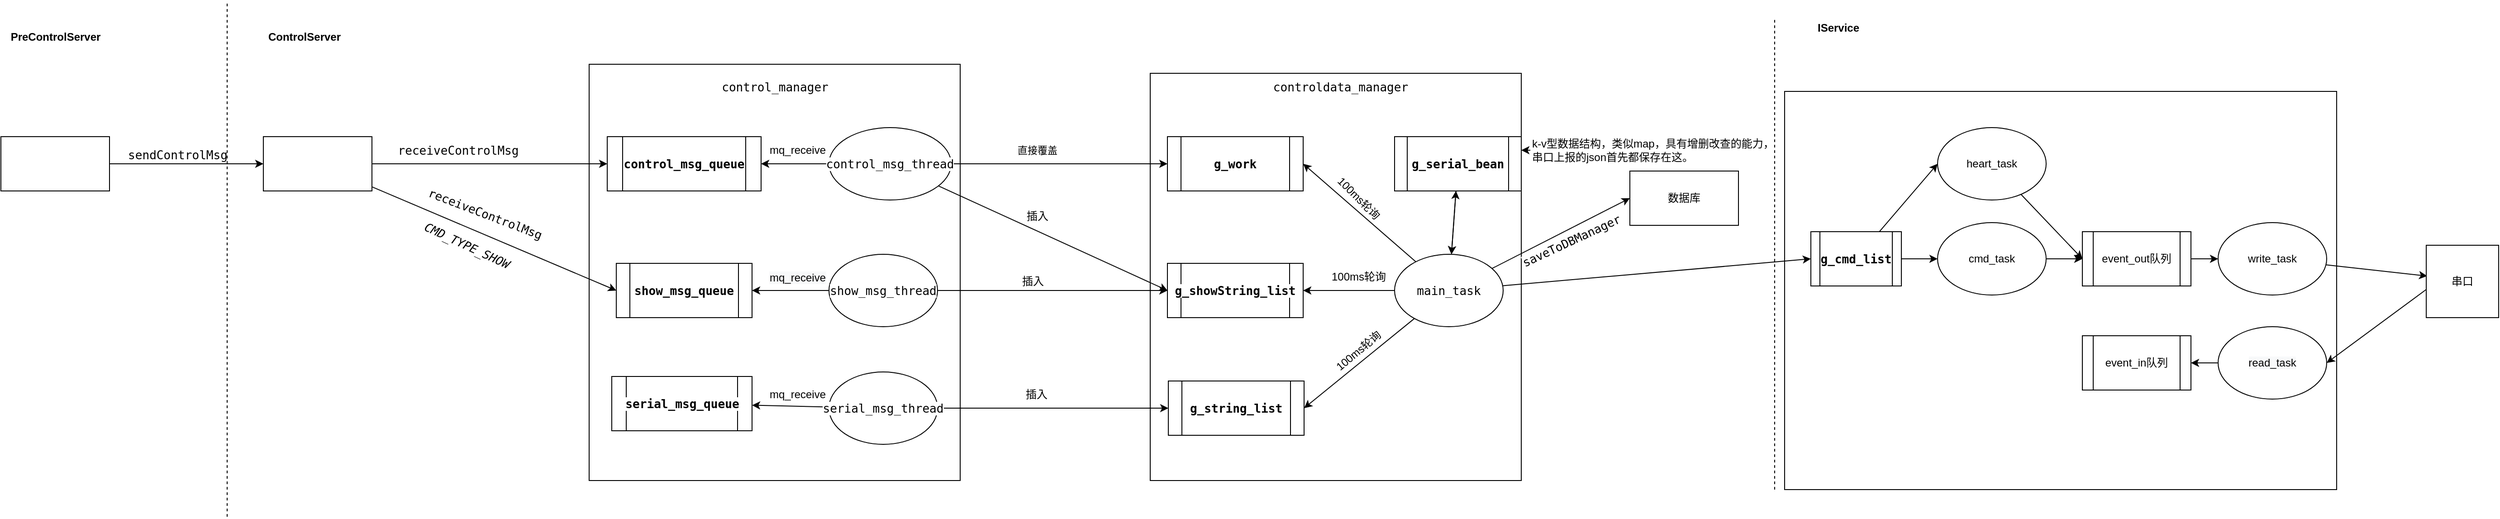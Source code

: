 <mxfile version="14.8.4" type="github">
  <diagram id="GXnI0iMTj2cHC1lOnszO" name="Page-1">
    <mxGraphModel dx="1849" dy="482" grid="1" gridSize="10" guides="1" tooltips="1" connect="1" arrows="1" fold="1" page="1" pageScale="1" pageWidth="827" pageHeight="1169" math="0" shadow="0">
      <root>
        <mxCell id="0" />
        <mxCell id="1" parent="0" />
        <mxCell id="cipxp8mLIuf8oXB83tIg-4" value="" style="rounded=0;whiteSpace=wrap;html=1;align=left;" parent="1" vertex="1">
          <mxGeometry x="1241" y="130" width="610" height="440" as="geometry" />
        </mxCell>
        <mxCell id="vF5ghhq5Yg48Jj5as7LA-7" value="" style="rounded=0;whiteSpace=wrap;html=1;" parent="1" vertex="1">
          <mxGeometry x="540" y="110" width="410" height="450" as="geometry" />
        </mxCell>
        <mxCell id="vF5ghhq5Yg48Jj5as7LA-6" value="" style="rounded=0;whiteSpace=wrap;html=1;" parent="1" vertex="1">
          <mxGeometry x="-80" y="100" width="410" height="460" as="geometry" />
        </mxCell>
        <mxCell id="vF5ghhq5Yg48Jj5as7LA-2" value="&lt;pre style=&quot;background-color: rgb(255 , 255 , 255) ; font-family: &amp;#34;jetbrains mono&amp;#34; , monospace ; font-size: 9.8pt&quot;&gt;control_manager&lt;/pre&gt;" style="text;html=1;align=center;verticalAlign=middle;resizable=0;points=[];autosize=1;strokeColor=none;" parent="1" vertex="1">
          <mxGeometry x="65" y="100" width="120" height="50" as="geometry" />
        </mxCell>
        <mxCell id="JdYMFB5UEBQZJn8opRw6-7" style="rounded=0;orthogonalLoop=1;jettySize=auto;html=1;entryX=0;entryY=0.5;entryDx=0;entryDy=0;" parent="1" source="vF5ghhq5Yg48Jj5as7LA-3" target="JdYMFB5UEBQZJn8opRw6-5" edge="1">
          <mxGeometry relative="1" as="geometry" />
        </mxCell>
        <mxCell id="JdYMFB5UEBQZJn8opRw6-15" style="edgeStyle=none;rounded=0;orthogonalLoop=1;jettySize=auto;html=1;entryX=0;entryY=0.5;entryDx=0;entryDy=0;" parent="1" source="vF5ghhq5Yg48Jj5as7LA-3" target="JdYMFB5UEBQZJn8opRw6-14" edge="1">
          <mxGeometry relative="1" as="geometry" />
        </mxCell>
        <mxCell id="JdYMFB5UEBQZJn8opRw6-89" style="edgeStyle=none;rounded=0;orthogonalLoop=1;jettySize=auto;html=1;" parent="1" source="vF5ghhq5Yg48Jj5as7LA-3" target="JdYMFB5UEBQZJn8opRw6-8" edge="1">
          <mxGeometry relative="1" as="geometry" />
        </mxCell>
        <mxCell id="vF5ghhq5Yg48Jj5as7LA-3" value="&lt;pre style=&quot;background-color: rgb(255 , 255 , 255) ; font-family: &amp;#34;jetbrains mono&amp;#34; , monospace ; font-size: 9.8pt&quot;&gt;control_msg_thread&lt;/pre&gt;" style="ellipse;whiteSpace=wrap;html=1;" parent="1" vertex="1">
          <mxGeometry x="185" y="170" width="135" height="80" as="geometry" />
        </mxCell>
        <mxCell id="JdYMFB5UEBQZJn8opRw6-46" style="edgeStyle=none;rounded=0;orthogonalLoop=1;jettySize=auto;html=1;" parent="1" source="vF5ghhq5Yg48Jj5as7LA-4" target="JdYMFB5UEBQZJn8opRw6-14" edge="1">
          <mxGeometry relative="1" as="geometry" />
        </mxCell>
        <mxCell id="JdYMFB5UEBQZJn8opRw6-91" style="edgeStyle=none;rounded=0;orthogonalLoop=1;jettySize=auto;html=1;entryX=1;entryY=0.5;entryDx=0;entryDy=0;" parent="1" source="vF5ghhq5Yg48Jj5as7LA-4" target="JdYMFB5UEBQZJn8opRw6-40" edge="1">
          <mxGeometry relative="1" as="geometry" />
        </mxCell>
        <mxCell id="vF5ghhq5Yg48Jj5as7LA-4" value="&lt;pre style=&quot;background-color: rgb(255 , 255 , 255) ; font-family: &amp;#34;jetbrains mono&amp;#34; , monospace ; font-size: 9.8pt&quot;&gt;show_msg_thread&lt;/pre&gt;" style="ellipse;whiteSpace=wrap;html=1;" parent="1" vertex="1">
          <mxGeometry x="185" y="310" width="120" height="80" as="geometry" />
        </mxCell>
        <mxCell id="JdYMFB5UEBQZJn8opRw6-63" style="edgeStyle=none;rounded=0;orthogonalLoop=1;jettySize=auto;html=1;entryX=0;entryY=0.5;entryDx=0;entryDy=0;" parent="1" source="vF5ghhq5Yg48Jj5as7LA-5" target="JdYMFB5UEBQZJn8opRw6-62" edge="1">
          <mxGeometry relative="1" as="geometry" />
        </mxCell>
        <mxCell id="JdYMFB5UEBQZJn8opRw6-92" style="edgeStyle=none;rounded=0;orthogonalLoop=1;jettySize=auto;html=1;" parent="1" source="vF5ghhq5Yg48Jj5as7LA-5" target="JdYMFB5UEBQZJn8opRw6-49" edge="1">
          <mxGeometry relative="1" as="geometry" />
        </mxCell>
        <mxCell id="vF5ghhq5Yg48Jj5as7LA-5" value="&lt;pre style=&quot;background-color: rgb(255 , 255 , 255) ; font-family: &amp;#34;jetbrains mono&amp;#34; , monospace ; font-size: 9.8pt&quot;&gt;serial_msg_thread&lt;/pre&gt;" style="ellipse;whiteSpace=wrap;html=1;" parent="1" vertex="1">
          <mxGeometry x="185" y="440" width="120" height="80" as="geometry" />
        </mxCell>
        <mxCell id="JdYMFB5UEBQZJn8opRw6-5" value="&lt;pre style=&quot;background-color: rgb(255 , 255 , 255) ; font-family: &amp;#34;jetbrains mono&amp;#34; , monospace ; font-size: 9.8pt&quot;&gt;&lt;span style=&quot;font-weight: bold&quot;&gt;g_work&lt;/span&gt;&lt;/pre&gt;" style="shape=process;whiteSpace=wrap;html=1;backgroundOutline=1;" parent="1" vertex="1">
          <mxGeometry x="559" y="180" width="150" height="60" as="geometry" />
        </mxCell>
        <mxCell id="JdYMFB5UEBQZJn8opRw6-6" style="rounded=0;orthogonalLoop=1;jettySize=auto;html=1;entryX=1;entryY=0.5;entryDx=0;entryDy=0;" parent="1" source="vF5ghhq5Yg48Jj5as7LA-8" target="JdYMFB5UEBQZJn8opRw6-5" edge="1">
          <mxGeometry relative="1" as="geometry" />
        </mxCell>
        <mxCell id="vF5ghhq5Yg48Jj5as7LA-13" value="100ms轮询" style="text;html=1;align=center;verticalAlign=middle;resizable=0;points=[];autosize=1;strokeColor=none;" parent="1" vertex="1">
          <mxGeometry x="730" y="325" width="80" height="20" as="geometry" />
        </mxCell>
        <mxCell id="JdYMFB5UEBQZJn8opRw6-8" value="&lt;pre style=&quot;background-color: rgb(255 , 255 , 255) ; font-family: &amp;#34;jetbrains mono&amp;#34; , monospace ; font-size: 9.8pt&quot;&gt;&lt;span style=&quot;font-weight: bold&quot;&gt;control_msg_queue&lt;/span&gt;&lt;/pre&gt;" style="shape=process;whiteSpace=wrap;html=1;backgroundOutline=1;" parent="1" vertex="1">
          <mxGeometry x="-60" y="180" width="170" height="60" as="geometry" />
        </mxCell>
        <mxCell id="JdYMFB5UEBQZJn8opRw6-10" value="mq_receive" style="text;html=1;align=center;verticalAlign=middle;resizable=0;points=[];autosize=1;strokeColor=none;" parent="1" vertex="1">
          <mxGeometry x="110" y="185" width="80" height="20" as="geometry" />
        </mxCell>
        <mxCell id="JdYMFB5UEBQZJn8opRw6-14" value="&lt;pre style=&quot;background-color: rgb(255 , 255 , 255) ; font-family: &amp;#34;jetbrains mono&amp;#34; , monospace ; font-size: 9.8pt&quot;&gt;&lt;span style=&quot;font-weight: bold&quot;&gt;g_showString_list&lt;/span&gt;&lt;/pre&gt;" style="shape=process;whiteSpace=wrap;html=1;backgroundOutline=1;" parent="1" vertex="1">
          <mxGeometry x="559" y="320" width="150" height="60" as="geometry" />
        </mxCell>
        <mxCell id="JdYMFB5UEBQZJn8opRw6-17" style="edgeStyle=none;rounded=0;orthogonalLoop=1;jettySize=auto;html=1;entryX=1;entryY=0.5;entryDx=0;entryDy=0;" parent="1" source="vF5ghhq5Yg48Jj5as7LA-8" target="JdYMFB5UEBQZJn8opRw6-14" edge="1">
          <mxGeometry relative="1" as="geometry" />
        </mxCell>
        <mxCell id="JdYMFB5UEBQZJn8opRw6-18" value="100ms轮询" style="text;html=1;align=center;verticalAlign=middle;resizable=0;points=[];autosize=1;strokeColor=none;rotation=45;" parent="1" vertex="1">
          <mxGeometry x="730" y="238" width="80" height="20" as="geometry" />
        </mxCell>
        <mxCell id="JdYMFB5UEBQZJn8opRw6-19" value="&lt;pre style=&quot;background-color: rgb(255 , 255 , 255) ; font-family: &amp;#34;jetbrains mono&amp;#34; , monospace&quot;&gt;&lt;span style=&quot;font-size: 11px&quot;&gt;直接覆盖&lt;/span&gt;&lt;/pre&gt;" style="text;html=1;align=center;verticalAlign=middle;resizable=0;points=[];autosize=1;strokeColor=none;rotation=0;" parent="1" vertex="1">
          <mxGeometry x="385" y="175" width="60" height="40" as="geometry" />
        </mxCell>
        <mxCell id="JdYMFB5UEBQZJn8opRw6-27" style="edgeStyle=none;rounded=0;orthogonalLoop=1;jettySize=auto;html=1;entryX=0;entryY=0.5;entryDx=0;entryDy=0;" parent="1" source="JdYMFB5UEBQZJn8opRw6-26" target="JdYMFB5UEBQZJn8opRw6-8" edge="1">
          <mxGeometry relative="1" as="geometry" />
        </mxCell>
        <mxCell id="JdYMFB5UEBQZJn8opRw6-41" style="edgeStyle=none;rounded=0;orthogonalLoop=1;jettySize=auto;html=1;entryX=0;entryY=0.5;entryDx=0;entryDy=0;" parent="1" source="JdYMFB5UEBQZJn8opRw6-26" target="JdYMFB5UEBQZJn8opRw6-40" edge="1">
          <mxGeometry relative="1" as="geometry" />
        </mxCell>
        <mxCell id="JdYMFB5UEBQZJn8opRw6-26" value="" style="rounded=0;whiteSpace=wrap;html=1;" parent="1" vertex="1">
          <mxGeometry x="-440" y="180" width="120" height="60" as="geometry" />
        </mxCell>
        <mxCell id="JdYMFB5UEBQZJn8opRw6-29" value="&lt;pre style=&quot;background-color: rgb(255 , 255 , 255) ; font-family: &amp;#34;jetbrains mono&amp;#34; , monospace ; font-size: 9.8pt&quot;&gt;&lt;br&gt;&lt;/pre&gt;" style="text;html=1;align=center;verticalAlign=middle;resizable=0;points=[];autosize=1;strokeColor=none;" parent="1" vertex="1">
          <mxGeometry x="-255" y="170" width="20" height="50" as="geometry" />
        </mxCell>
        <mxCell id="JdYMFB5UEBQZJn8opRw6-32" style="edgeStyle=none;rounded=0;orthogonalLoop=1;jettySize=auto;html=1;entryX=0;entryY=0.5;entryDx=0;entryDy=0;" parent="1" source="JdYMFB5UEBQZJn8opRw6-31" target="JdYMFB5UEBQZJn8opRw6-26" edge="1">
          <mxGeometry relative="1" as="geometry" />
        </mxCell>
        <mxCell id="JdYMFB5UEBQZJn8opRw6-31" value="" style="rounded=0;whiteSpace=wrap;html=1;" parent="1" vertex="1">
          <mxGeometry x="-730" y="180" width="120" height="60" as="geometry" />
        </mxCell>
        <mxCell id="JdYMFB5UEBQZJn8opRw6-33" value="&lt;pre style=&quot;background-color: rgb(255 , 255 , 255) ; font-family: &amp;#34;jetbrains mono&amp;#34; , monospace ; font-size: 9.8pt&quot;&gt;sendControlMsg&lt;/pre&gt;" style="text;html=1;align=center;verticalAlign=middle;resizable=0;points=[];autosize=1;strokeColor=none;" parent="1" vertex="1">
          <mxGeometry x="-590" y="175" width="110" height="50" as="geometry" />
        </mxCell>
        <mxCell id="JdYMFB5UEBQZJn8opRw6-36" value="" style="endArrow=none;dashed=1;html=1;" parent="1" edge="1">
          <mxGeometry width="50" height="50" relative="1" as="geometry">
            <mxPoint x="-480" y="600" as="sourcePoint" />
            <mxPoint x="-480" y="30" as="targetPoint" />
          </mxGeometry>
        </mxCell>
        <mxCell id="JdYMFB5UEBQZJn8opRw6-37" value="&lt;b&gt;PreControlServer&lt;/b&gt;" style="text;html=1;align=center;verticalAlign=middle;resizable=0;points=[];autosize=1;strokeColor=none;" parent="1" vertex="1">
          <mxGeometry x="-730" y="60" width="120" height="20" as="geometry" />
        </mxCell>
        <mxCell id="JdYMFB5UEBQZJn8opRw6-38" value="&lt;b&gt;ControlServer&lt;/b&gt;" style="text;html=1;align=center;verticalAlign=middle;resizable=0;points=[];autosize=1;strokeColor=none;" parent="1" vertex="1">
          <mxGeometry x="-445" y="60" width="100" height="20" as="geometry" />
        </mxCell>
        <mxCell id="JdYMFB5UEBQZJn8opRw6-40" value="&lt;pre style=&quot;background-color: rgb(255 , 255 , 255) ; font-family: &amp;#34;jetbrains mono&amp;#34; , monospace ; font-size: 9.8pt&quot;&gt;&lt;span style=&quot;font-weight: bold&quot;&gt;show_msg_queue&lt;/span&gt;&lt;/pre&gt;" style="shape=process;whiteSpace=wrap;html=1;backgroundOutline=1;" parent="1" vertex="1">
          <mxGeometry x="-50" y="320" width="150" height="60" as="geometry" />
        </mxCell>
        <mxCell id="JdYMFB5UEBQZJn8opRw6-42" value="&lt;pre style=&quot;background-color: rgb(255 , 255 , 255) ; font-family: &amp;#34;jetbrains mono&amp;#34; , monospace ; font-size: 9.8pt&quot;&gt;&lt;span style=&quot;font-style: italic&quot;&gt;CMD_TYPE_SHOW&lt;/span&gt;&lt;/pre&gt;" style="text;html=1;align=center;verticalAlign=middle;resizable=0;points=[];autosize=1;strokeColor=none;rotation=25;" parent="1" vertex="1">
          <mxGeometry x="-280" y="275" width="130" height="50" as="geometry" />
        </mxCell>
        <mxCell id="JdYMFB5UEBQZJn8opRw6-44" value="&lt;pre style=&quot;background-color: rgb(255 , 255 , 255) ; font-family: &amp;#34;jetbrains mono&amp;#34; , monospace ; font-size: 9.8pt&quot;&gt;&lt;span style=&quot;font-family: &amp;#34;helvetica&amp;#34; ; font-size: 12px ; background-color: rgb(248 , 249 , 250)&quot;&gt;mq_receive&lt;/span&gt;&lt;br&gt;&lt;/pre&gt;" style="text;html=1;align=center;verticalAlign=middle;resizable=0;points=[];autosize=1;strokeColor=none;" parent="1" vertex="1">
          <mxGeometry x="110" y="310" width="80" height="50" as="geometry" />
        </mxCell>
        <mxCell id="JdYMFB5UEBQZJn8opRw6-49" value="&lt;pre style=&quot;background-color: rgb(255 , 255 , 255) ; font-family: &amp;#34;jetbrains mono&amp;#34; , monospace ; font-size: 9.8pt&quot;&gt;&lt;span style=&quot;font-weight: bold&quot;&gt;serial_msg_queue&lt;/span&gt;&lt;/pre&gt;" style="shape=process;whiteSpace=wrap;html=1;backgroundOutline=1;" parent="1" vertex="1">
          <mxGeometry x="-55" y="445" width="155" height="60" as="geometry" />
        </mxCell>
        <mxCell id="JdYMFB5UEBQZJn8opRw6-61" value="mq_receive" style="text;html=1;align=center;verticalAlign=middle;resizable=0;points=[];autosize=1;strokeColor=none;" parent="1" vertex="1">
          <mxGeometry x="110" y="455" width="80" height="20" as="geometry" />
        </mxCell>
        <mxCell id="JdYMFB5UEBQZJn8opRw6-62" value="&lt;pre style=&quot;background-color: rgb(255 , 255 , 255) ; font-family: &amp;#34;jetbrains mono&amp;#34; , monospace ; font-size: 9.8pt&quot;&gt;&lt;span style=&quot;font-weight: bold&quot;&gt;g_string_list&lt;/span&gt;&lt;/pre&gt;" style="shape=process;whiteSpace=wrap;html=1;backgroundOutline=1;" parent="1" vertex="1">
          <mxGeometry x="560" y="450" width="150" height="60" as="geometry" />
        </mxCell>
        <mxCell id="JdYMFB5UEBQZJn8opRw6-65" style="edgeStyle=none;rounded=0;orthogonalLoop=1;jettySize=auto;html=1;entryX=1;entryY=0.5;entryDx=0;entryDy=0;" parent="1" source="vF5ghhq5Yg48Jj5as7LA-8" target="JdYMFB5UEBQZJn8opRw6-62" edge="1">
          <mxGeometry relative="1" as="geometry" />
        </mxCell>
        <mxCell id="JdYMFB5UEBQZJn8opRw6-66" value="100ms轮询" style="text;html=1;align=center;verticalAlign=middle;resizable=0;points=[];autosize=1;strokeColor=none;rotation=-40;" parent="1" vertex="1">
          <mxGeometry x="730" y="407" width="80" height="20" as="geometry" />
        </mxCell>
        <mxCell id="JdYMFB5UEBQZJn8opRw6-74" value="数据库" style="whiteSpace=wrap;html=1;" parent="1" vertex="1">
          <mxGeometry x="1070" y="218" width="120" height="60" as="geometry" />
        </mxCell>
        <mxCell id="JdYMFB5UEBQZJn8opRw6-75" style="edgeStyle=none;rounded=0;orthogonalLoop=1;jettySize=auto;html=1;entryX=0;entryY=0.5;entryDx=0;entryDy=0;" parent="1" source="vF5ghhq5Yg48Jj5as7LA-8" target="JdYMFB5UEBQZJn8opRw6-74" edge="1">
          <mxGeometry relative="1" as="geometry" />
        </mxCell>
        <mxCell id="JdYMFB5UEBQZJn8opRw6-76" value="&lt;pre style=&quot;background-color: rgb(255 , 255 , 255) ; font-family: &amp;#34;jetbrains mono&amp;#34; , monospace ; font-size: 9.8pt&quot;&gt;saveToDBManager&lt;/pre&gt;" style="text;html=1;align=center;verticalAlign=middle;resizable=0;points=[];autosize=1;strokeColor=none;rotation=-25;" parent="1" vertex="1">
          <mxGeometry x="940" y="270" width="130" height="50" as="geometry" />
        </mxCell>
        <mxCell id="JdYMFB5UEBQZJn8opRw6-80" value="&lt;pre style=&quot;background-color: rgb(255 , 255 , 255) ; font-family: &amp;#34;jetbrains mono&amp;#34; , monospace ; font-size: 9.8pt&quot;&gt;&lt;br&gt;&lt;/pre&gt;" style="text;html=1;align=center;verticalAlign=middle;resizable=0;points=[];autosize=1;strokeColor=none;" parent="1" vertex="1">
          <mxGeometry x="410" y="310" width="20" height="50" as="geometry" />
        </mxCell>
        <mxCell id="JdYMFB5UEBQZJn8opRw6-81" value="" style="endArrow=none;dashed=1;html=1;" parent="1" edge="1">
          <mxGeometry width="50" height="50" relative="1" as="geometry">
            <mxPoint x="1230" y="570" as="sourcePoint" />
            <mxPoint x="1230" y="50" as="targetPoint" />
          </mxGeometry>
        </mxCell>
        <mxCell id="JdYMFB5UEBQZJn8opRw6-82" value="&lt;pre style=&quot;background-color: rgb(255 , 255 , 255) ; font-family: &amp;#34;jetbrains mono&amp;#34; , monospace ; font-size: 9.8pt&quot;&gt;receiveControlMsg&lt;/pre&gt;" style="text;html=1;align=center;verticalAlign=middle;resizable=0;points=[];autosize=1;strokeColor=none;rotation=21;" parent="1" vertex="1">
          <mxGeometry x="-260" y="240" width="130" height="50" as="geometry" />
        </mxCell>
        <mxCell id="JdYMFB5UEBQZJn8opRw6-84" value="&lt;pre style=&quot;background-color: rgb(255 , 255 , 255) ; font-family: &amp;#34;jetbrains mono&amp;#34; , monospace ; font-size: 9.8pt&quot;&gt;receiveControlMsg&lt;/pre&gt;" style="text;html=1;align=center;verticalAlign=middle;resizable=0;points=[];autosize=1;strokeColor=none;" parent="1" vertex="1">
          <mxGeometry x="-290" y="170" width="130" height="50" as="geometry" />
        </mxCell>
        <mxCell id="cipxp8mLIuf8oXB83tIg-3" style="edgeStyle=none;rounded=0;orthogonalLoop=1;jettySize=auto;html=1;entryX=0;entryY=0.5;entryDx=0;entryDy=0;" parent="1" source="vF5ghhq5Yg48Jj5as7LA-8" target="cipxp8mLIuf8oXB83tIg-2" edge="1">
          <mxGeometry relative="1" as="geometry" />
        </mxCell>
        <mxCell id="vF5ghhq5Yg48Jj5as7LA-8" value="&lt;pre style=&quot;background-color: rgb(255 , 255 , 255) ; font-family: &amp;#34;jetbrains mono&amp;#34; , monospace ; font-size: 9.8pt&quot;&gt;main_task&lt;/pre&gt;" style="ellipse;whiteSpace=wrap;html=1;" parent="1" vertex="1">
          <mxGeometry x="810" y="310" width="120" height="80" as="geometry" />
        </mxCell>
        <mxCell id="vF5ghhq5Yg48Jj5as7LA-9" value="&lt;pre style=&quot;background-color: rgb(255 , 255 , 255) ; font-family: &amp;#34;jetbrains mono&amp;#34; , monospace ; font-size: 9.8pt&quot;&gt;controldata_manager&lt;/pre&gt;" style="text;html=1;align=center;verticalAlign=middle;resizable=0;points=[];autosize=1;strokeColor=none;" parent="1" vertex="1">
          <mxGeometry x="675" y="100" width="150" height="50" as="geometry" />
        </mxCell>
        <mxCell id="JdYMFB5UEBQZJn8opRw6-96" style="edgeStyle=none;rounded=0;orthogonalLoop=1;jettySize=auto;html=1;" parent="1" source="JdYMFB5UEBQZJn8opRw6-95" target="vF5ghhq5Yg48Jj5as7LA-8" edge="1">
          <mxGeometry relative="1" as="geometry" />
        </mxCell>
        <mxCell id="JdYMFB5UEBQZJn8opRw6-97" value="" style="edgeStyle=none;rounded=0;orthogonalLoop=1;jettySize=auto;html=1;startArrow=classic;startFill=1;" parent="1" source="JdYMFB5UEBQZJn8opRw6-95" target="vF5ghhq5Yg48Jj5as7LA-8" edge="1">
          <mxGeometry relative="1" as="geometry" />
        </mxCell>
        <mxCell id="JdYMFB5UEBQZJn8opRw6-95" value="&lt;pre style=&quot;background-color: rgb(255 , 255 , 255) ; font-family: &amp;#34;jetbrains mono&amp;#34; , monospace ; font-size: 9.8pt&quot;&gt;&lt;span style=&quot;font-weight: bold&quot;&gt;g_serial_bean&lt;/span&gt;&lt;/pre&gt;" style="shape=process;whiteSpace=wrap;html=1;backgroundOutline=1;rounded=0;" parent="1" vertex="1">
          <mxGeometry x="810" y="180" width="140" height="60" as="geometry" />
        </mxCell>
        <mxCell id="rqrvZRN44UDiSSBPR1Fa-5" value="插入" style="text;html=1;align=center;verticalAlign=middle;resizable=0;points=[];autosize=1;strokeColor=none;" parent="1" vertex="1">
          <mxGeometry x="395" y="258" width="40" height="20" as="geometry" />
        </mxCell>
        <mxCell id="rqrvZRN44UDiSSBPR1Fa-6" value="插入" style="text;html=1;align=center;verticalAlign=middle;resizable=0;points=[];autosize=1;strokeColor=none;" parent="1" vertex="1">
          <mxGeometry x="390" y="330" width="40" height="20" as="geometry" />
        </mxCell>
        <mxCell id="rqrvZRN44UDiSSBPR1Fa-7" value="插入" style="text;html=1;align=center;verticalAlign=middle;resizable=0;points=[];autosize=1;strokeColor=none;" parent="1" vertex="1">
          <mxGeometry x="394" y="455" width="40" height="20" as="geometry" />
        </mxCell>
        <mxCell id="rqrvZRN44UDiSSBPR1Fa-9" style="rounded=0;orthogonalLoop=1;jettySize=auto;html=1;entryX=1;entryY=0.25;entryDx=0;entryDy=0;" parent="1" source="rqrvZRN44UDiSSBPR1Fa-8" target="JdYMFB5UEBQZJn8opRw6-95" edge="1">
          <mxGeometry relative="1" as="geometry" />
        </mxCell>
        <mxCell id="rqrvZRN44UDiSSBPR1Fa-8" value="k-v型数据结构，类似map，具有增删改查的能力，&lt;br&gt;串口上报的json首先都保存在这。" style="text;html=1;align=left;verticalAlign=middle;resizable=0;points=[];autosize=1;strokeColor=none;" parent="1" vertex="1">
          <mxGeometry x="960" y="180" width="290" height="30" as="geometry" />
        </mxCell>
        <mxCell id="cipxp8mLIuf8oXB83tIg-1" value="&lt;span&gt;&lt;b&gt;IService&lt;/b&gt;&lt;/span&gt;" style="text;html=1;align=center;verticalAlign=middle;resizable=0;points=[];autosize=1;strokeColor=none;" parent="1" vertex="1">
          <mxGeometry x="1270" y="50" width="60" height="20" as="geometry" />
        </mxCell>
        <mxCell id="cipxp8mLIuf8oXB83tIg-7" style="edgeStyle=none;rounded=0;orthogonalLoop=1;jettySize=auto;html=1;entryX=0;entryY=0.5;entryDx=0;entryDy=0;" parent="1" source="cipxp8mLIuf8oXB83tIg-2" target="cipxp8mLIuf8oXB83tIg-5" edge="1">
          <mxGeometry relative="1" as="geometry" />
        </mxCell>
        <mxCell id="cipxp8mLIuf8oXB83tIg-29" style="edgeStyle=none;rounded=0;orthogonalLoop=1;jettySize=auto;html=1;entryX=0;entryY=0.5;entryDx=0;entryDy=0;" parent="1" source="cipxp8mLIuf8oXB83tIg-2" target="cipxp8mLIuf8oXB83tIg-9" edge="1">
          <mxGeometry relative="1" as="geometry" />
        </mxCell>
        <mxCell id="cipxp8mLIuf8oXB83tIg-2" value="&lt;pre style=&quot;background-color: rgb(255, 255, 255); font-family: &amp;quot;jetbrains mono&amp;quot;, monospace; font-size: 9.8pt;&quot;&gt;&lt;span style=&quot;font-weight: bold&quot;&gt;g_cmd_list&lt;/span&gt;&lt;/pre&gt;" style="shape=process;whiteSpace=wrap;html=1;backgroundOutline=1;align=center;" parent="1" vertex="1">
          <mxGeometry x="1270" y="285" width="100" height="60" as="geometry" />
        </mxCell>
        <mxCell id="cipxp8mLIuf8oXB83tIg-28" style="edgeStyle=none;rounded=0;orthogonalLoop=1;jettySize=auto;html=1;entryX=0;entryY=0.5;entryDx=0;entryDy=0;" parent="1" source="cipxp8mLIuf8oXB83tIg-5" target="cipxp8mLIuf8oXB83tIg-18" edge="1">
          <mxGeometry relative="1" as="geometry" />
        </mxCell>
        <mxCell id="cipxp8mLIuf8oXB83tIg-5" value="heart_task" style="ellipse;whiteSpace=wrap;html=1;align=center;" parent="1" vertex="1">
          <mxGeometry x="1410" y="170" width="120" height="80" as="geometry" />
        </mxCell>
        <mxCell id="cipxp8mLIuf8oXB83tIg-17" style="edgeStyle=none;rounded=0;orthogonalLoop=1;jettySize=auto;html=1;entryX=0.013;entryY=0.585;entryDx=0;entryDy=0;entryPerimeter=0;" parent="1" source="cipxp8mLIuf8oXB83tIg-8" edge="1">
          <mxGeometry relative="1" as="geometry">
            <mxPoint x="1951.04" y="334.05" as="targetPoint" />
          </mxGeometry>
        </mxCell>
        <mxCell id="cipxp8mLIuf8oXB83tIg-8" value="write_task" style="ellipse;whiteSpace=wrap;html=1;align=center;" parent="1" vertex="1">
          <mxGeometry x="1720" y="275" width="120" height="80" as="geometry" />
        </mxCell>
        <mxCell id="cipxp8mLIuf8oXB83tIg-31" style="edgeStyle=none;rounded=0;orthogonalLoop=1;jettySize=auto;html=1;entryX=0;entryY=0.5;entryDx=0;entryDy=0;" parent="1" source="cipxp8mLIuf8oXB83tIg-9" target="cipxp8mLIuf8oXB83tIg-18" edge="1">
          <mxGeometry relative="1" as="geometry" />
        </mxCell>
        <mxCell id="cipxp8mLIuf8oXB83tIg-9" value="cmd_task" style="ellipse;whiteSpace=wrap;html=1;align=center;" parent="1" vertex="1">
          <mxGeometry x="1410" y="275" width="120" height="80" as="geometry" />
        </mxCell>
        <mxCell id="cipxp8mLIuf8oXB83tIg-24" style="edgeStyle=none;rounded=0;orthogonalLoop=1;jettySize=auto;html=1;" parent="1" source="cipxp8mLIuf8oXB83tIg-11" target="cipxp8mLIuf8oXB83tIg-19" edge="1">
          <mxGeometry relative="1" as="geometry" />
        </mxCell>
        <mxCell id="cipxp8mLIuf8oXB83tIg-11" value="&lt;span style=&quot;color: rgb(0 , 0 , 0) ; font-family: &amp;#34;helvetica&amp;#34; ; font-size: 12px ; font-style: normal ; font-weight: 400 ; letter-spacing: normal ; text-align: center ; text-indent: 0px ; text-transform: none ; word-spacing: 0px ; background-color: rgb(248 , 249 , 250) ; display: inline ; float: none&quot;&gt;read_task&lt;/span&gt;" style="ellipse;whiteSpace=wrap;html=1;align=center;" parent="1" vertex="1">
          <mxGeometry x="1720" y="390" width="120" height="80" as="geometry" />
        </mxCell>
        <mxCell id="cipxp8mLIuf8oXB83tIg-16" style="edgeStyle=none;rounded=0;orthogonalLoop=1;jettySize=auto;html=1;entryX=1;entryY=0.5;entryDx=0;entryDy=0;" parent="1" target="cipxp8mLIuf8oXB83tIg-11" edge="1">
          <mxGeometry relative="1" as="geometry">
            <mxPoint x="1950" y="348.867" as="sourcePoint" />
          </mxGeometry>
        </mxCell>
        <mxCell id="cipxp8mLIuf8oXB83tIg-25" style="edgeStyle=none;rounded=0;orthogonalLoop=1;jettySize=auto;html=1;" parent="1" source="cipxp8mLIuf8oXB83tIg-18" target="cipxp8mLIuf8oXB83tIg-8" edge="1">
          <mxGeometry relative="1" as="geometry" />
        </mxCell>
        <mxCell id="cipxp8mLIuf8oXB83tIg-18" value="&lt;span&gt;event_out队列&lt;/span&gt;" style="shape=process;whiteSpace=wrap;html=1;backgroundOutline=1;align=center;" parent="1" vertex="1">
          <mxGeometry x="1570" y="285" width="120" height="60" as="geometry" />
        </mxCell>
        <mxCell id="cipxp8mLIuf8oXB83tIg-19" value="&lt;span&gt;event_in队列&lt;/span&gt;" style="shape=process;whiteSpace=wrap;html=1;backgroundOutline=1;align=center;" parent="1" vertex="1">
          <mxGeometry x="1570" y="400" width="120" height="60" as="geometry" />
        </mxCell>
        <mxCell id="cipxp8mLIuf8oXB83tIg-34" value="&lt;span&gt;串口&lt;/span&gt;" style="whiteSpace=wrap;html=1;aspect=fixed;align=center;" parent="1" vertex="1">
          <mxGeometry x="1950" y="300" width="80" height="80" as="geometry" />
        </mxCell>
      </root>
    </mxGraphModel>
  </diagram>
</mxfile>
